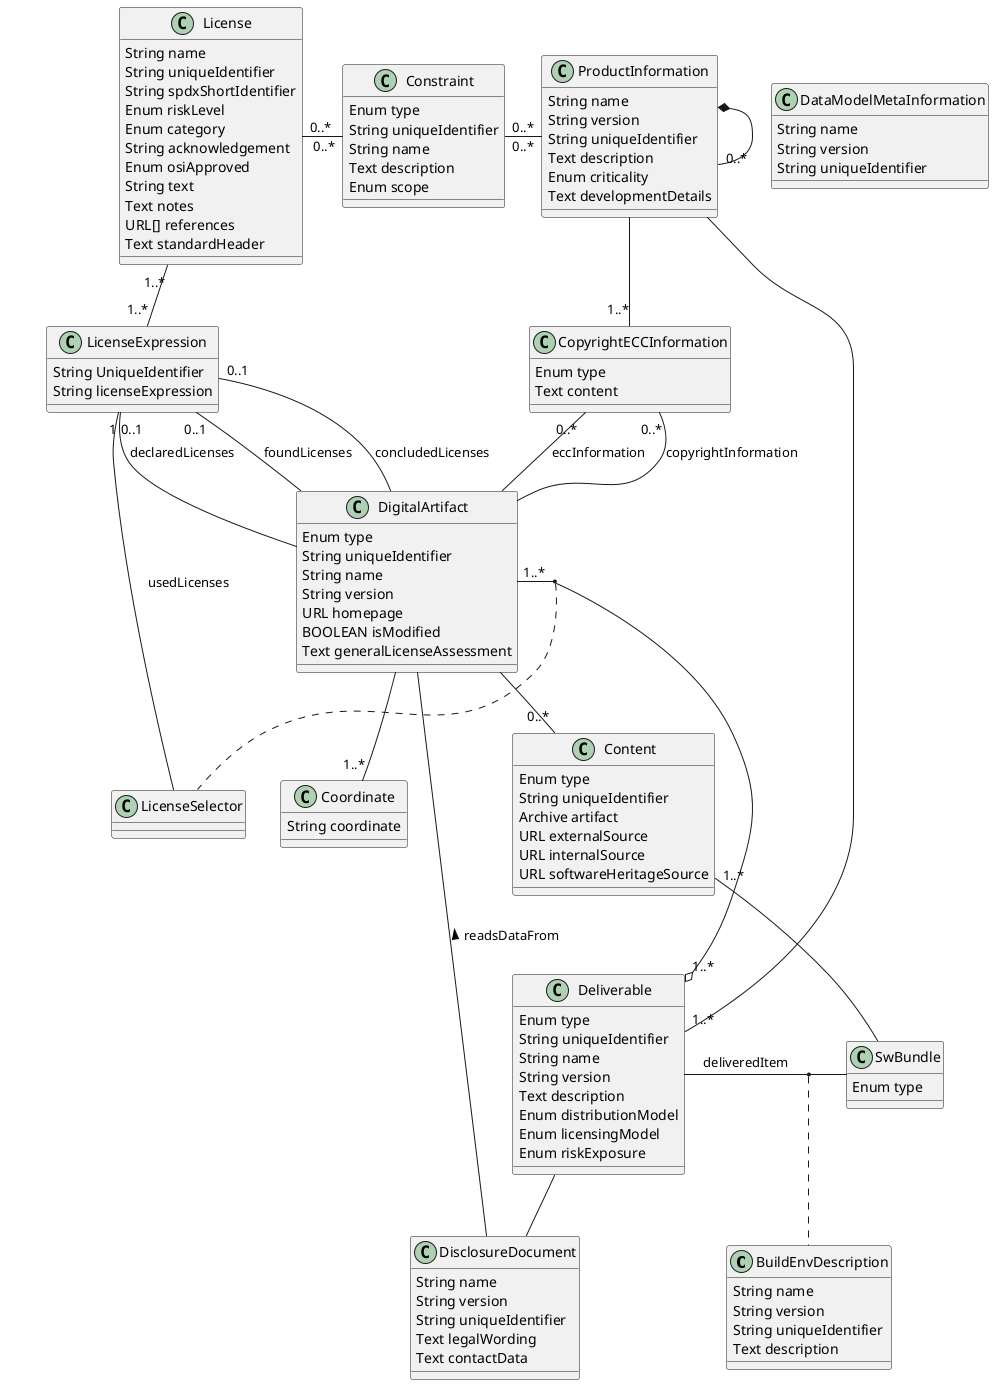 @startuml

class BuildEnvDescription {
   String name
   String version
   String uniqueIdentifier
   Text description
}

class Content{
	Enum type
	String uniqueIdentifier
	Archive artifact
  URL externalSource
  URL internalSource
  URL softwareHeritageSource
}

class Constraint {
   Enum type
   String uniqueIdentifier
   String name
   Text description
   Enum scope
}

class CopyrightECCInformation {
   Enum type
   Text content
}

class DataModelMetaInformation {
  String name
  String version
  String uniqueIdentifier
}

class Deliverable{
   Enum type
   String uniqueIdentifier
   String name
   String version
   Text description
   Enum distributionModel
   Enum licensingModel
   Enum riskExposure
}

class DisclosureDocument {
  String name
  String version
  String uniqueIdentifier
  Text legalWording
  Text contactData
}

class DigitalArtifact {
  Enum type
  String uniqueIdentifier
  String name
  String version
  URL homepage
  BOOLEAN isModified
  Text generalLicenseAssessment
}

class Coordinate {
  String coordinate
}

class LicenseExpression {
  String UniqueIdentifier
  String licenseExpression
}

class LicenseSelector {
}

class License {
  String name
  String uniqueIdentifier
  String spdxShortIdentifier
  Enum riskLevel
  Enum category
  String acknowledgement
  Enum osiApproved
  String text
  Text notes
  URL[] references
  Text standardHeader
}

class ProductInformation {
  String name
  String version
  String uniqueIdentifier
  Text description
  Enum criticality
  Text developmentDetails
}

class SwBundle{
  Enum type
}

LicenseExpression "0..1" -- DigitalArtifact : declaredLicenses
LicenseExpression "0..1" -- DigitalArtifact : foundLicenses
LicenseExpression "0..1" -- DigitalArtifact : concludedLicenses
LicenseExpression "1" -- LicenseSelector : usedLicenses
License "1..*" -- "1..*" LicenseExpression
License "0..*" - "0..*" Constraint
Constraint "0..*" - "0..*" ProductInformation
CopyrightECCInformation "0..*" -- DigitalArtifact : copyrightInformation
CopyrightECCInformation "0..*" -- DigitalArtifact : eccInformation
Coordinate "1..*" -- DigitalArtifact
Deliverable - SwBundle : deliveredItem
Deliverable -- DisclosureDocument
(Deliverable, SwBundle) .. BuildEnvDescription
Content "0..*" -- DigitalArtifact
DigitalArtifact "1..*" -o "1..*" Deliverable
(DigitalArtifact, Deliverable) .. "0..1" LicenseSelector
Content "1..*" -- SwBundle
ProductInformation -- "1..*" CopyrightECCInformation
ProductInformation -- "1..*" Deliverable
ProductInformation *- "0..*" ProductInformation
DigitalArtifact -- DisclosureDocument : readsDataFrom <

'Formatting
DigitalArtifact -[hidden]- Coordinate
DigitalArtifact -[hidden]- Content
LicenseSelector -[hidden]- Deliverable
LicenseExpression -[hidden]- LicenseSelector
LicenseSelector -[hidden]- DigitalArtifact

@enduml
